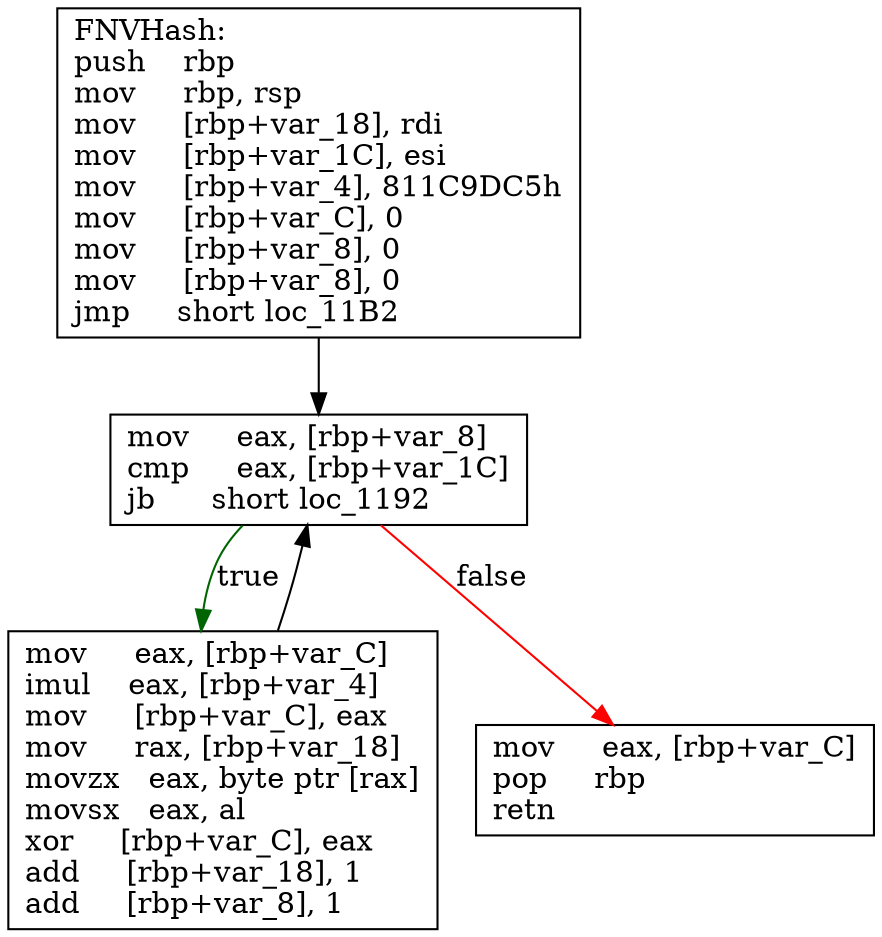 digraph "FNVHash" {
	graph [
	];
	node [
		shape = "box"
	];
	edge [
	];
	"0" [
		label = "FNVHash:\lpush    rbp\lmov     rbp, rsp\lmov     [rbp+var_18], rdi\lmov     [rbp+var_1C], esi\lmov     [rbp+var_4], 811C9DC5h\lmov     [rbp+var_C], 0\lmov     [rbp+var_8], 0\lmov     [rbp+var_8], 0\ljmp     short loc_11B2\l"
	];
	"1" [
		label = "mov     eax, [rbp+var_C]\limul    eax, [rbp+var_4]\lmov     [rbp+var_C], eax\lmov     rax, [rbp+var_18]\lmovzx   eax, byte ptr [rax]\lmovsx   eax, al\lxor     [rbp+var_C], eax\ladd     [rbp+var_18], 1\ladd     [rbp+var_8], 1\l"
	];
	"2" [
		label = "mov     eax, [rbp+var_8]\lcmp     eax, [rbp+var_1C]\ljb      short loc_1192\l"
	];
	"3" [
		label = "mov     eax, [rbp+var_C]\lpop     rbp\lretn\l"
	];
// node 0
	"0" -> "2" [ ];
// node 1
	"1" -> "2" [ ];
// node 2
	"2" -> "1" [ label = "true", color = darkgreen ];
	"2" -> "3" [ label = "false", color = red ];
// node 3
}
